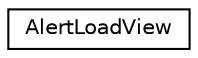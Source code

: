 digraph G
{
  edge [fontname="Helvetica",fontsize="10",labelfontname="Helvetica",labelfontsize="10"];
  node [fontname="Helvetica",fontsize="10",shape=record];
  rankdir="LR";
  Node1 [label="AlertLoadView",height=0.2,width=0.4,color="black", fillcolor="white", style="filled",URL="$interface_alert_load_view.html"];
}
